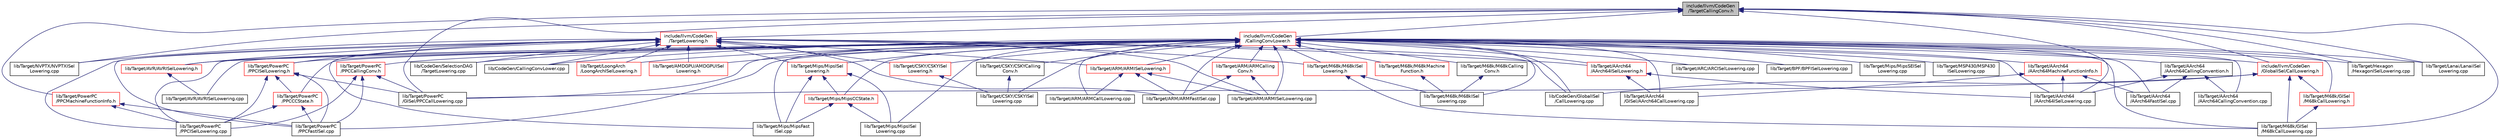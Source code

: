 digraph "include/llvm/CodeGen/TargetCallingConv.h"
{
 // LATEX_PDF_SIZE
  bgcolor="transparent";
  edge [fontname="Helvetica",fontsize="10",labelfontname="Helvetica",labelfontsize="10"];
  node [fontname="Helvetica",fontsize="10",shape=record];
  Node1 [label="include/llvm/CodeGen\l/TargetCallingConv.h",height=0.2,width=0.4,color="black", fillcolor="grey75", style="filled", fontcolor="black",tooltip=" "];
  Node1 -> Node2 [dir="back",color="midnightblue",fontsize="10",style="solid",fontname="Helvetica"];
  Node2 [label="include/llvm/CodeGen\l/CallingConvLower.h",height=0.2,width=0.4,color="red",URL="$CallingConvLower_8h.html",tooltip=" "];
  Node2 -> Node3 [dir="back",color="midnightblue",fontsize="10",style="solid",fontname="Helvetica"];
  Node3 [label="include/llvm/CodeGen\l/GlobalISel/CallLowering.h",height=0.2,width=0.4,color="red",URL="$CallLowering_8h.html",tooltip=" "];
  Node3 -> Node20 [dir="back",color="midnightblue",fontsize="10",style="solid",fontname="Helvetica"];
  Node20 [label="lib/CodeGen/GlobalISel\l/CallLowering.cpp",height=0.2,width=0.4,color="black",URL="$CallLowering_8cpp.html",tooltip=" "];
  Node3 -> Node195 [dir="back",color="midnightblue",fontsize="10",style="solid",fontname="Helvetica"];
  Node195 [label="lib/Target/M68k/GISel\l/M68kCallLowering.h",height=0.2,width=0.4,color="red",URL="$M68kCallLowering_8h.html",tooltip=" "];
  Node195 -> Node196 [dir="back",color="midnightblue",fontsize="10",style="solid",fontname="Helvetica"];
  Node196 [label="lib/Target/M68k/GISel\l/M68kCallLowering.cpp",height=0.2,width=0.4,color="black",URL="$M68kCallLowering_8cpp.html",tooltip=" "];
  Node3 -> Node196 [dir="back",color="midnightblue",fontsize="10",style="solid",fontname="Helvetica"];
  Node3 -> Node261 [dir="back",color="midnightblue",fontsize="10",style="solid",fontname="Helvetica"];
  Node261 [label="lib/Target/PowerPC\l/GISel/PPCCallLowering.cpp",height=0.2,width=0.4,color="black",URL="$PPCCallLowering_8cpp.html",tooltip=" "];
  Node2 -> Node350 [dir="back",color="midnightblue",fontsize="10",style="solid",fontname="Helvetica"];
  Node350 [label="lib/CodeGen/CallingConvLower.cpp",height=0.2,width=0.4,color="black",URL="$CallingConvLower_8cpp.html",tooltip=" "];
  Node2 -> Node20 [dir="back",color="midnightblue",fontsize="10",style="solid",fontname="Helvetica"];
  Node2 -> Node351 [dir="back",color="midnightblue",fontsize="10",style="solid",fontname="Helvetica"];
  Node351 [label="lib/CodeGen/SelectionDAG\l/TargetLowering.cpp",height=0.2,width=0.4,color="black",URL="$TargetLowering_8cpp.html",tooltip=" "];
  Node2 -> Node352 [dir="back",color="midnightblue",fontsize="10",style="solid",fontname="Helvetica"];
  Node352 [label="lib/Target/AArch64\l/AArch64ISelLowering.h",height=0.2,width=0.4,color="red",URL="$AArch64ISelLowering_8h.html",tooltip=" "];
  Node352 -> Node50 [dir="back",color="midnightblue",fontsize="10",style="solid",fontname="Helvetica"];
  Node50 [label="lib/Target/AArch64\l/AArch64ISelLowering.cpp",height=0.2,width=0.4,color="black",URL="$AArch64ISelLowering_8cpp.html",tooltip=" "];
  Node352 -> Node59 [dir="back",color="midnightblue",fontsize="10",style="solid",fontname="Helvetica"];
  Node59 [label="lib/Target/AArch64\l/GISel/AArch64CallLowering.cpp",height=0.2,width=0.4,color="black",URL="$AArch64CallLowering_8cpp.html",tooltip=" "];
  Node2 -> Node353 [dir="back",color="midnightblue",fontsize="10",style="solid",fontname="Helvetica"];
  Node353 [label="lib/Target/AArch64\l/AArch64MachineFunctionInfo.h",height=0.2,width=0.4,color="red",URL="$AArch64MachineFunctionInfo_8h.html",tooltip=" "];
  Node353 -> Node48 [dir="back",color="midnightblue",fontsize="10",style="solid",fontname="Helvetica"];
  Node48 [label="lib/Target/AArch64\l/AArch64FastISel.cpp",height=0.2,width=0.4,color="black",URL="$AArch64FastISel_8cpp.html",tooltip=" "];
  Node353 -> Node50 [dir="back",color="midnightblue",fontsize="10",style="solid",fontname="Helvetica"];
  Node353 -> Node59 [dir="back",color="midnightblue",fontsize="10",style="solid",fontname="Helvetica"];
  Node2 -> Node357 [dir="back",color="midnightblue",fontsize="10",style="solid",fontname="Helvetica"];
  Node357 [label="lib/Target/AArch64\l/AArch64CallingConvention.h",height=0.2,width=0.4,color="black",URL="$AArch64CallingConvention_8h.html",tooltip=" "];
  Node357 -> Node27 [dir="back",color="midnightblue",fontsize="10",style="solid",fontname="Helvetica"];
  Node27 [label="lib/Target/AArch64\l/AArch64CallingConvention.cpp",height=0.2,width=0.4,color="black",URL="$AArch64CallingConvention_8cpp.html",tooltip=" "];
  Node357 -> Node48 [dir="back",color="midnightblue",fontsize="10",style="solid",fontname="Helvetica"];
  Node357 -> Node50 [dir="back",color="midnightblue",fontsize="10",style="solid",fontname="Helvetica"];
  Node2 -> Node27 [dir="back",color="midnightblue",fontsize="10",style="solid",fontname="Helvetica"];
  Node2 -> Node48 [dir="back",color="midnightblue",fontsize="10",style="solid",fontname="Helvetica"];
  Node2 -> Node50 [dir="back",color="midnightblue",fontsize="10",style="solid",fontname="Helvetica"];
  Node2 -> Node59 [dir="back",color="midnightblue",fontsize="10",style="solid",fontname="Helvetica"];
  Node2 -> Node358 [dir="back",color="midnightblue",fontsize="10",style="solid",fontname="Helvetica"];
  Node358 [label="lib/Target/AMDGPU/AMDGPUISel\lLowering.h",height=0.2,width=0.4,color="red",URL="$AMDGPUISelLowering_8h.html",tooltip=" "];
  Node2 -> Node376 [dir="back",color="midnightblue",fontsize="10",style="solid",fontname="Helvetica"];
  Node376 [label="lib/Target/ARC/ARCISelLowering.cpp",height=0.2,width=0.4,color="black",URL="$ARCISelLowering_8cpp.html",tooltip=" "];
  Node2 -> Node377 [dir="back",color="midnightblue",fontsize="10",style="solid",fontname="Helvetica"];
  Node377 [label="lib/Target/ARM/ARMISelLowering.h",height=0.2,width=0.4,color="red",URL="$ARMISelLowering_8h.html",tooltip=" "];
  Node377 -> Node169 [dir="back",color="midnightblue",fontsize="10",style="solid",fontname="Helvetica"];
  Node169 [label="lib/Target/ARM/ARMCallLowering.cpp",height=0.2,width=0.4,color="black",URL="$ARMCallLowering_8cpp.html",tooltip=" "];
  Node377 -> Node172 [dir="back",color="midnightblue",fontsize="10",style="solid",fontname="Helvetica"];
  Node172 [label="lib/Target/ARM/ARMFastISel.cpp",height=0.2,width=0.4,color="black",URL="$ARMFastISel_8cpp.html",tooltip=" "];
  Node377 -> Node158 [dir="back",color="midnightblue",fontsize="10",style="solid",fontname="Helvetica"];
  Node158 [label="lib/Target/ARM/ARMISelLowering.cpp",height=0.2,width=0.4,color="black",URL="$ARMISelLowering_8cpp.html",tooltip=" "];
  Node2 -> Node378 [dir="back",color="midnightblue",fontsize="10",style="solid",fontname="Helvetica"];
  Node378 [label="lib/Target/ARM/ARMCalling\lConv.h",height=0.2,width=0.4,color="red",URL="$ARMCallingConv_8h.html",tooltip=" "];
  Node378 -> Node172 [dir="back",color="midnightblue",fontsize="10",style="solid",fontname="Helvetica"];
  Node378 -> Node158 [dir="back",color="midnightblue",fontsize="10",style="solid",fontname="Helvetica"];
  Node2 -> Node169 [dir="back",color="midnightblue",fontsize="10",style="solid",fontname="Helvetica"];
  Node2 -> Node172 [dir="back",color="midnightblue",fontsize="10",style="solid",fontname="Helvetica"];
  Node2 -> Node158 [dir="back",color="midnightblue",fontsize="10",style="solid",fontname="Helvetica"];
  Node2 -> Node379 [dir="back",color="midnightblue",fontsize="10",style="solid",fontname="Helvetica"];
  Node379 [label="lib/Target/AVR/AVRISelLowering.h",height=0.2,width=0.4,color="red",URL="$AVRISelLowering_8h.html",tooltip=" "];
  Node379 -> Node389 [dir="back",color="midnightblue",fontsize="10",style="solid",fontname="Helvetica"];
  Node389 [label="lib/Target/AVR/AVRISelLowering.cpp",height=0.2,width=0.4,color="black",URL="$AVRISelLowering_8cpp.html",tooltip=" "];
  Node2 -> Node389 [dir="back",color="midnightblue",fontsize="10",style="solid",fontname="Helvetica"];
  Node2 -> Node395 [dir="back",color="midnightblue",fontsize="10",style="solid",fontname="Helvetica"];
  Node395 [label="lib/Target/BPF/BPFISelLowering.cpp",height=0.2,width=0.4,color="black",URL="$BPFISelLowering_8cpp.html",tooltip=" "];
  Node2 -> Node396 [dir="back",color="midnightblue",fontsize="10",style="solid",fontname="Helvetica"];
  Node396 [label="lib/Target/CSKY/CSKYISel\lLowering.h",height=0.2,width=0.4,color="red",URL="$CSKYISelLowering_8h.html",tooltip=" "];
  Node396 -> Node406 [dir="back",color="midnightblue",fontsize="10",style="solid",fontname="Helvetica"];
  Node406 [label="lib/Target/CSKY/CSKYISel\lLowering.cpp",height=0.2,width=0.4,color="black",URL="$CSKYISelLowering_8cpp.html",tooltip=" "];
  Node2 -> Node405 [dir="back",color="midnightblue",fontsize="10",style="solid",fontname="Helvetica"];
  Node405 [label="lib/Target/CSKY/CSKYCalling\lConv.h",height=0.2,width=0.4,color="black",URL="$CSKYCallingConv_8h.html",tooltip=" "];
  Node405 -> Node406 [dir="back",color="midnightblue",fontsize="10",style="solid",fontname="Helvetica"];
  Node2 -> Node406 [dir="back",color="midnightblue",fontsize="10",style="solid",fontname="Helvetica"];
  Node2 -> Node412 [dir="back",color="midnightblue",fontsize="10",style="solid",fontname="Helvetica"];
  Node412 [label="lib/Target/Hexagon\l/HexagonISelLowering.cpp",height=0.2,width=0.4,color="black",URL="$HexagonISelLowering_8cpp.html",tooltip=" "];
  Node2 -> Node413 [dir="back",color="midnightblue",fontsize="10",style="solid",fontname="Helvetica"];
  Node413 [label="lib/Target/Lanai/LanaiISel\lLowering.cpp",height=0.2,width=0.4,color="black",URL="$LanaiISelLowering_8cpp.html",tooltip=" "];
  Node2 -> Node414 [dir="back",color="midnightblue",fontsize="10",style="solid",fontname="Helvetica"];
  Node414 [label="lib/Target/LoongArch\l/LoongArchISelLowering.h",height=0.2,width=0.4,color="red",URL="$LoongArchISelLowering_8h.html",tooltip=" "];
  Node2 -> Node195 [dir="back",color="midnightblue",fontsize="10",style="solid",fontname="Helvetica"];
  Node2 -> Node196 [dir="back",color="midnightblue",fontsize="10",style="solid",fontname="Helvetica"];
  Node2 -> Node431 [dir="back",color="midnightblue",fontsize="10",style="solid",fontname="Helvetica"];
  Node431 [label="lib/Target/M68k/M68kISel\lLowering.h",height=0.2,width=0.4,color="red",URL="$M68kISelLowering_8h.html",tooltip=" "];
  Node431 -> Node196 [dir="back",color="midnightblue",fontsize="10",style="solid",fontname="Helvetica"];
  Node431 -> Node208 [dir="back",color="midnightblue",fontsize="10",style="solid",fontname="Helvetica"];
  Node208 [label="lib/Target/M68k/M68kISel\lLowering.cpp",height=0.2,width=0.4,color="black",URL="$M68kISelLowering_8cpp.html",tooltip=" "];
  Node2 -> Node432 [dir="back",color="midnightblue",fontsize="10",style="solid",fontname="Helvetica"];
  Node432 [label="lib/Target/M68k/M68kMachine\lFunction.h",height=0.2,width=0.4,color="red",URL="$M68kMachineFunction_8h.html",tooltip=" "];
  Node432 -> Node208 [dir="back",color="midnightblue",fontsize="10",style="solid",fontname="Helvetica"];
  Node2 -> Node433 [dir="back",color="midnightblue",fontsize="10",style="solid",fontname="Helvetica"];
  Node433 [label="lib/Target/M68k/M68kCalling\lConv.h",height=0.2,width=0.4,color="black",URL="$M68kCallingConv_8h.html",tooltip=" "];
  Node433 -> Node208 [dir="back",color="midnightblue",fontsize="10",style="solid",fontname="Helvetica"];
  Node2 -> Node208 [dir="back",color="midnightblue",fontsize="10",style="solid",fontname="Helvetica"];
  Node2 -> Node434 [dir="back",color="midnightblue",fontsize="10",style="solid",fontname="Helvetica"];
  Node434 [label="lib/Target/Mips/MipsISel\lLowering.h",height=0.2,width=0.4,color="red",URL="$MipsISelLowering_8h.html",tooltip=" "];
  Node434 -> Node436 [dir="back",color="midnightblue",fontsize="10",style="solid",fontname="Helvetica"];
  Node436 [label="lib/Target/Mips/MipsCCState.h",height=0.2,width=0.4,color="red",URL="$MipsCCState_8h.html",tooltip=" "];
  Node436 -> Node232 [dir="back",color="midnightblue",fontsize="10",style="solid",fontname="Helvetica"];
  Node232 [label="lib/Target/Mips/MipsFast\lISel.cpp",height=0.2,width=0.4,color="black",URL="$MipsFastISel_8cpp.html",tooltip=" "];
  Node436 -> Node235 [dir="back",color="midnightblue",fontsize="10",style="solid",fontname="Helvetica"];
  Node235 [label="lib/Target/Mips/MipsISel\lLowering.cpp",height=0.2,width=0.4,color="black",URL="$MipsISelLowering_8cpp.html",tooltip=" "];
  Node434 -> Node232 [dir="back",color="midnightblue",fontsize="10",style="solid",fontname="Helvetica"];
  Node434 -> Node235 [dir="back",color="midnightblue",fontsize="10",style="solid",fontname="Helvetica"];
  Node2 -> Node436 [dir="back",color="midnightblue",fontsize="10",style="solid",fontname="Helvetica"];
  Node2 -> Node232 [dir="back",color="midnightblue",fontsize="10",style="solid",fontname="Helvetica"];
  Node2 -> Node235 [dir="back",color="midnightblue",fontsize="10",style="solid",fontname="Helvetica"];
  Node2 -> Node258 [dir="back",color="midnightblue",fontsize="10",style="solid",fontname="Helvetica"];
  Node258 [label="lib/Target/Mips/MipsSEISel\lLowering.cpp",height=0.2,width=0.4,color="black",URL="$MipsSEISelLowering_8cpp.html",tooltip=" "];
  Node2 -> Node438 [dir="back",color="midnightblue",fontsize="10",style="solid",fontname="Helvetica"];
  Node438 [label="lib/Target/MSP430/MSP430\lISelLowering.cpp",height=0.2,width=0.4,color="black",URL="$MSP430ISelLowering_8cpp.html",tooltip=" "];
  Node2 -> Node261 [dir="back",color="midnightblue",fontsize="10",style="solid",fontname="Helvetica"];
  Node2 -> Node439 [dir="back",color="midnightblue",fontsize="10",style="solid",fontname="Helvetica"];
  Node439 [label="lib/Target/PowerPC\l/PPCISelLowering.h",height=0.2,width=0.4,color="red",URL="$PPCISelLowering_8h.html",tooltip=" "];
  Node439 -> Node261 [dir="back",color="midnightblue",fontsize="10",style="solid",fontname="Helvetica"];
  Node439 -> Node440 [dir="back",color="midnightblue",fontsize="10",style="solid",fontname="Helvetica"];
  Node440 [label="lib/Target/PowerPC\l/PPCCCState.h",height=0.2,width=0.4,color="red",URL="$PPCCCState_8h.html",tooltip=" "];
  Node440 -> Node270 [dir="back",color="midnightblue",fontsize="10",style="solid",fontname="Helvetica"];
  Node270 [label="lib/Target/PowerPC\l/PPCFastISel.cpp",height=0.2,width=0.4,color="black",URL="$PPCFastISel_8cpp.html",tooltip=" "];
  Node440 -> Node275 [dir="back",color="midnightblue",fontsize="10",style="solid",fontname="Helvetica"];
  Node275 [label="lib/Target/PowerPC\l/PPCISelLowering.cpp",height=0.2,width=0.4,color="black",URL="$PPCISelLowering_8cpp.html",tooltip=" "];
  Node439 -> Node270 [dir="back",color="midnightblue",fontsize="10",style="solid",fontname="Helvetica"];
  Node439 -> Node275 [dir="back",color="midnightblue",fontsize="10",style="solid",fontname="Helvetica"];
  Node2 -> Node441 [dir="back",color="midnightblue",fontsize="10",style="solid",fontname="Helvetica"];
  Node441 [label="lib/Target/PowerPC\l/PPCCallingConv.h",height=0.2,width=0.4,color="red",URL="$PPCCallingConv_8h.html",tooltip=" "];
  Node441 -> Node261 [dir="back",color="midnightblue",fontsize="10",style="solid",fontname="Helvetica"];
  Node441 -> Node270 [dir="back",color="midnightblue",fontsize="10",style="solid",fontname="Helvetica"];
  Node441 -> Node275 [dir="back",color="midnightblue",fontsize="10",style="solid",fontname="Helvetica"];
  Node2 -> Node440 [dir="back",color="midnightblue",fontsize="10",style="solid",fontname="Helvetica"];
  Node2 -> Node270 [dir="back",color="midnightblue",fontsize="10",style="solid",fontname="Helvetica"];
  Node2 -> Node275 [dir="back",color="midnightblue",fontsize="10",style="solid",fontname="Helvetica"];
  Node1 -> Node3 [dir="back",color="midnightblue",fontsize="10",style="solid",fontname="Helvetica"];
  Node1 -> Node471 [dir="back",color="midnightblue",fontsize="10",style="solid",fontname="Helvetica"];
  Node471 [label="include/llvm/CodeGen\l/TargetLowering.h",height=0.2,width=0.4,color="red",URL="$TargetLowering_8h.html",tooltip=" "];
  Node471 -> Node350 [dir="back",color="midnightblue",fontsize="10",style="solid",fontname="Helvetica"];
  Node471 -> Node20 [dir="back",color="midnightblue",fontsize="10",style="solid",fontname="Helvetica"];
  Node471 -> Node351 [dir="back",color="midnightblue",fontsize="10",style="solid",fontname="Helvetica"];
  Node471 -> Node352 [dir="back",color="midnightblue",fontsize="10",style="solid",fontname="Helvetica"];
  Node471 -> Node358 [dir="back",color="midnightblue",fontsize="10",style="solid",fontname="Helvetica"];
  Node471 -> Node377 [dir="back",color="midnightblue",fontsize="10",style="solid",fontname="Helvetica"];
  Node471 -> Node172 [dir="back",color="midnightblue",fontsize="10",style="solid",fontname="Helvetica"];
  Node471 -> Node158 [dir="back",color="midnightblue",fontsize="10",style="solid",fontname="Helvetica"];
  Node471 -> Node379 [dir="back",color="midnightblue",fontsize="10",style="solid",fontname="Helvetica"];
  Node471 -> Node396 [dir="back",color="midnightblue",fontsize="10",style="solid",fontname="Helvetica"];
  Node471 -> Node414 [dir="back",color="midnightblue",fontsize="10",style="solid",fontname="Helvetica"];
  Node471 -> Node431 [dir="back",color="midnightblue",fontsize="10",style="solid",fontname="Helvetica"];
  Node471 -> Node434 [dir="back",color="midnightblue",fontsize="10",style="solid",fontname="Helvetica"];
  Node471 -> Node232 [dir="back",color="midnightblue",fontsize="10",style="solid",fontname="Helvetica"];
  Node471 -> Node719 [dir="back",color="midnightblue",fontsize="10",style="solid",fontname="Helvetica"];
  Node719 [label="lib/Target/NVPTX/NVPTXISel\lLowering.cpp",height=0.2,width=0.4,color="black",URL="$NVPTXISelLowering_8cpp.html",tooltip=" "];
  Node471 -> Node439 [dir="back",color="midnightblue",fontsize="10",style="solid",fontname="Helvetica"];
  Node471 -> Node270 [dir="back",color="midnightblue",fontsize="10",style="solid",fontname="Helvetica"];
  Node471 -> Node275 [dir="back",color="midnightblue",fontsize="10",style="solid",fontname="Helvetica"];
  Node1 -> Node50 [dir="back",color="midnightblue",fontsize="10",style="solid",fontname="Helvetica"];
  Node1 -> Node412 [dir="back",color="midnightblue",fontsize="10",style="solid",fontname="Helvetica"];
  Node1 -> Node413 [dir="back",color="midnightblue",fontsize="10",style="solid",fontname="Helvetica"];
  Node1 -> Node196 [dir="back",color="midnightblue",fontsize="10",style="solid",fontname="Helvetica"];
  Node1 -> Node719 [dir="back",color="midnightblue",fontsize="10",style="solid",fontname="Helvetica"];
  Node1 -> Node261 [dir="back",color="midnightblue",fontsize="10",style="solid",fontname="Helvetica"];
  Node1 -> Node864 [dir="back",color="midnightblue",fontsize="10",style="solid",fontname="Helvetica"];
  Node864 [label="lib/Target/PowerPC\l/PPCMachineFunctionInfo.h",height=0.2,width=0.4,color="red",URL="$PPCMachineFunctionInfo_8h.html",tooltip=" "];
  Node864 -> Node270 [dir="back",color="midnightblue",fontsize="10",style="solid",fontname="Helvetica"];
  Node864 -> Node275 [dir="back",color="midnightblue",fontsize="10",style="solid",fontname="Helvetica"];
}

